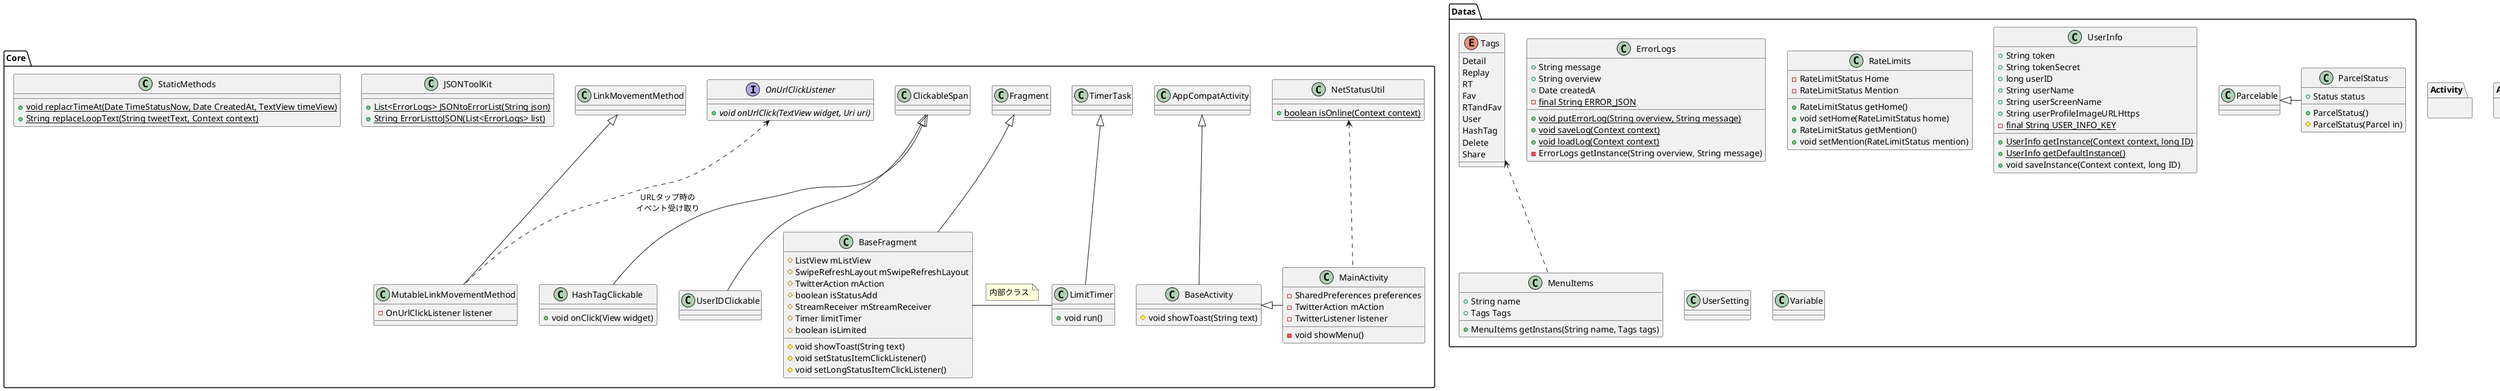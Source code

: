 @startuml
package Activity{

}

package Adapter{

}

package Core{
    AppCompatActivity <|-- BaseActivity
    BaseActivity <|- MainActivity
    Fragment <|-- BaseFragment
    TimerTask <|-- LimitTimer
    BaseFragment - LimitTimer
    note on link : 内部クラス
    ClickableSpan <|-- HashTagClickable
    LinkMovementMethod <|-- MutableLinkMovementMethod
    OnUrlClickListener <.. MutableLinkMovementMethod : URLタップ時の\nイベント受け取り
    NetStatusUtil <.. MainActivity
    ClickableSpan <|-- UserIDClickable

    class BaseActivity{
        # void showToast(String text)
    }
    class MainActivity{
        - SharedPreferences preferences
        - TwitterAction mAction
        - TwitterListener listener

        - void showMenu()
    }

    class BaseFragment{
        # ListView mListView
        # SwipeRefreshLayout mSwipeRefreshLayout
        # TwitterAction mAction
        # boolean isStatusAdd
        # StreamReceiver mStreamReceiver
        # Timer limitTimer
        # boolean isLimited

        # void showToast(String text)
        # void setStatusItemClickListener()
        # void setLongStatusItemClickListener()
    }

    class LimitTimer{
        + void run()
    }

    class HashTagClickable{
        + void onClick(View widget)
    }

    class JSONToolKit{
        +{static} List<ErrorLogs> JSONtoErrorList(String json)
        +{static} String ErrorListtoJSON(List<ErrorLogs> list)
    }

    class MutableLinkMovementMethod{
        -OnUrlClickListener listener
    }

    interface OnUrlClickListener{
        +{abstract} void onUrlClick(TextView widget, Uri uri)
    }

    class NetStatusUtil{
        +{static} boolean isOnline(Context context)
    }

    class StaticMethods{
        +{static} void replacrTimeAt(Date TimeStatusNow, Date CreatedAt, TextView timeView)
        +{static} String replaceLoopText(String tweetText, Context context)
    }

    class UserIDClickable
}

package Datas{
    Tags <.. MenuItems
    Parcelable <|- ParcelStatus

    class ErrorLogs{
        +String message
        +String overview
        +Date createdA
        -{static} final String ERROR_JSON
        +{static} void putErrorLog(String overview, String message)
        +{static} void saveLog(Context context)
        +{static} void loadLog(Context context)
        -ErrorLogs getInstance(String overview, String message)
    }

    class MenuItems{
        +String name
        +Tags Tags
        +MenuItems getInstans(String name, Tags tags)
    }

    enum Tags{
        Detail
        Replay
        RT
        Fav
        RTandFav
        User
        HashTag
        Delete
        Share
    }

    class ParcelStatus{
        +Status status
        +ParcelStatus()
        #ParcelStatus(Parcel in)
    }

    class RateLimits{
        -RateLimitStatus Home
        -RateLimitStatus Mention
        +RateLimitStatus getHome()
        +void setHome(RateLimitStatus home)
        +RateLimitStatus getMention()
        +void setMention(RateLimitStatus mention)
    }

    class UserInfo{
        +String token
        +String tokenSecret
        +long userID
        +String userName
        +String userScreenName
        +String userProfileImageURLHttps
        -{static} final String USER_INFO_KEY

        +{static} UserInfo getInstance(Context context, long ID)
        +{static} UserInfo getDefaultInstance()
        +void saveInstance(Context context, long ID)
    }

    class UserSetting{

    }

    class Variable{

    }
}

package Fragments{

}

package ImageMoveUtil{

}

package Listener{

}
package Menus{

}
package OAuth{

}

package Settings{

}

package TwitterUtil{

}
@enduml

